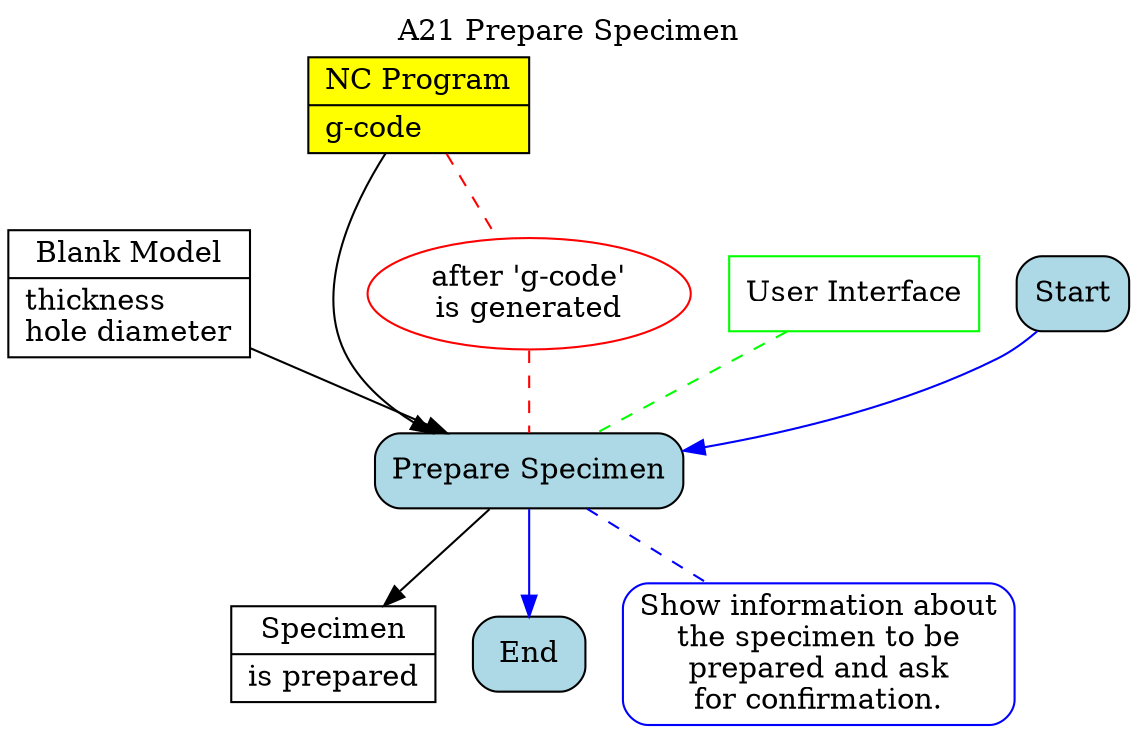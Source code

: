digraph behaviourmodel {

# activity title
labelloc="t"
label="A21 Prepare Specimen"

# inputs and outputs
node [shape=record, style=filled, fillcolor=white, color=black]
blank [label="{Blank Model|thickness\lhole diameter\l}"];
spec [label="{Specimen|is prepared\l}"];
prog [label="{NC Program|g-code\l}", fillcolor=yellow];


# mechanisms
node [shape=box, style=filled, fillcolor=white, color=green]
m1 [label="User Interface"]

# tasks definition
node [shape=box, style="filled, rounded", fillcolor=lightblue, color=black]
Start
t1 [label="Prepare Specimen"]
End

# rules
node [shape=box, style="filled, rounded", fillcolor=white, color=blue]
r1 [label="Show information about\nthe specimen to be\nprepared and ask\nfor confirmation."]

# attaching rules
edge [dir=none, color=blue, style=dashed]
t1 -> r1

# task sequence
edge [dir=forward, color=blue, fontcolor=blue, style=solid]
Start -> t1 -> End

# attaching mechanisms
edge [dir=none, color=green, style=dashed]
m1 -> t1

# attaching inputs and outputs
edge [dir=forward, color=black, fontcolor=black, style=solid]
{blank, prog} -> t1
t1 -> spec

# constraints
node [shape=ellipse, style=filled, fillcolor=white, color=red]
c1 [label="after 'g-code'\nis generated"]

# attaching constraints
edge [dir=none, color=red, style=dashed]
prog -> c1 -> t1

}

